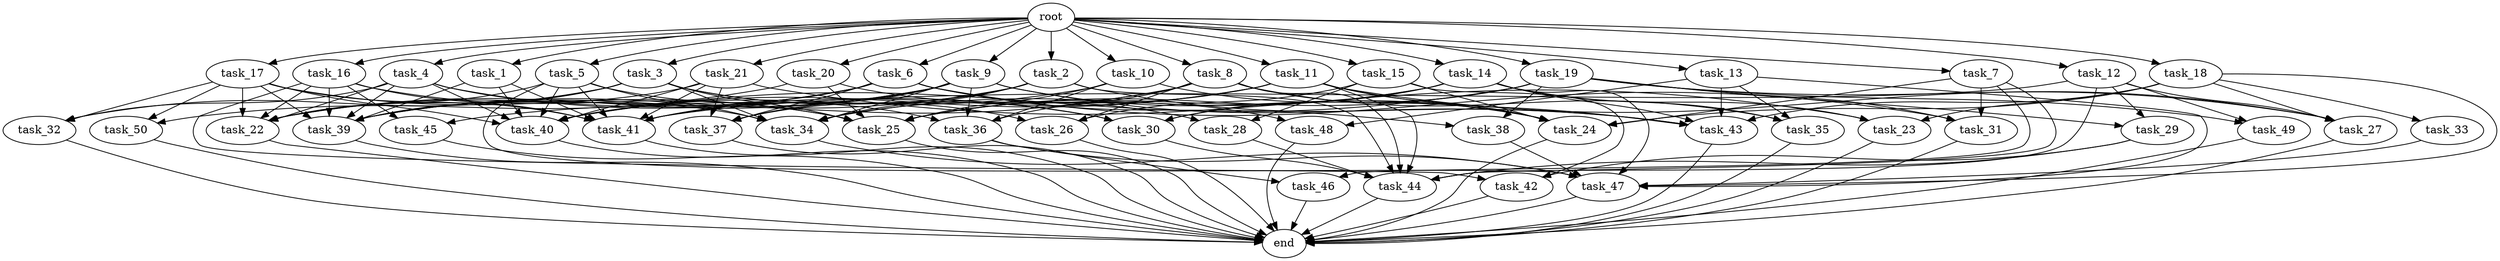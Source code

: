 digraph G {
  root [size="0.000000e+00"];
  task_1 [size="5.291881e+10"];
  task_2 [size="3.014317e+10"];
  task_3 [size="4.196972e+10"];
  task_4 [size="8.043599e+10"];
  task_5 [size="4.299423e+10"];
  task_6 [size="6.650038e+10"];
  task_7 [size="6.770159e+10"];
  task_8 [size="6.304981e+10"];
  task_9 [size="9.180385e+10"];
  task_10 [size="8.725310e+09"];
  task_11 [size="4.712787e+10"];
  task_12 [size="5.533698e+10"];
  task_13 [size="4.837449e+09"];
  task_14 [size="1.584299e+10"];
  task_15 [size="9.085141e+10"];
  task_16 [size="3.151196e+09"];
  task_17 [size="2.403714e+10"];
  task_18 [size="4.155626e+10"];
  task_19 [size="7.248944e+10"];
  task_20 [size="7.232300e+10"];
  task_21 [size="4.132542e+10"];
  task_22 [size="9.395486e+10"];
  task_23 [size="7.831441e+10"];
  task_24 [size="4.549739e+10"];
  task_25 [size="8.533263e+10"];
  task_26 [size="3.421339e+10"];
  task_27 [size="9.541372e+10"];
  task_28 [size="3.775374e+10"];
  task_29 [size="3.571448e+10"];
  task_30 [size="2.988653e+10"];
  task_31 [size="6.175183e+10"];
  task_32 [size="5.826675e+09"];
  task_33 [size="2.502691e+10"];
  task_34 [size="9.627422e+10"];
  task_35 [size="1.109157e+10"];
  task_36 [size="3.308906e+10"];
  task_37 [size="8.608812e+10"];
  task_38 [size="2.501933e+10"];
  task_39 [size="3.582924e+10"];
  task_40 [size="7.391048e+10"];
  task_41 [size="1.111282e+10"];
  task_42 [size="9.017525e+10"];
  task_43 [size="1.397961e+10"];
  task_44 [size="6.242995e+10"];
  task_45 [size="5.742409e+10"];
  task_46 [size="3.715267e+10"];
  task_47 [size="2.351158e+10"];
  task_48 [size="4.941134e+09"];
  task_49 [size="6.183070e+10"];
  task_50 [size="7.511325e+10"];
  end [size="0.000000e+00"];

  root -> task_1 [size="1.000000e-12"];
  root -> task_2 [size="1.000000e-12"];
  root -> task_3 [size="1.000000e-12"];
  root -> task_4 [size="1.000000e-12"];
  root -> task_5 [size="1.000000e-12"];
  root -> task_6 [size="1.000000e-12"];
  root -> task_7 [size="1.000000e-12"];
  root -> task_8 [size="1.000000e-12"];
  root -> task_9 [size="1.000000e-12"];
  root -> task_10 [size="1.000000e-12"];
  root -> task_11 [size="1.000000e-12"];
  root -> task_12 [size="1.000000e-12"];
  root -> task_13 [size="1.000000e-12"];
  root -> task_14 [size="1.000000e-12"];
  root -> task_15 [size="1.000000e-12"];
  root -> task_16 [size="1.000000e-12"];
  root -> task_17 [size="1.000000e-12"];
  root -> task_18 [size="1.000000e-12"];
  root -> task_19 [size="1.000000e-12"];
  root -> task_20 [size="1.000000e-12"];
  root -> task_21 [size="1.000000e-12"];
  task_1 -> task_39 [size="3.981026e+07"];
  task_1 -> task_40 [size="8.212276e+07"];
  task_1 -> task_41 [size="1.234757e+07"];
  task_2 -> task_34 [size="1.375346e+08"];
  task_2 -> task_37 [size="2.152203e+08"];
  task_2 -> task_39 [size="3.981026e+07"];
  task_2 -> task_41 [size="1.234757e+07"];
  task_2 -> task_43 [size="2.329935e+07"];
  task_2 -> task_44 [size="7.803743e+07"];
  task_3 -> task_22 [size="1.342212e+08"];
  task_3 -> task_25 [size="1.066658e+08"];
  task_3 -> task_26 [size="1.140446e+08"];
  task_3 -> task_30 [size="7.471633e+07"];
  task_3 -> task_32 [size="1.942225e+07"];
  task_3 -> task_34 [size="1.375346e+08"];
  task_3 -> task_39 [size="3.981026e+07"];
  task_4 -> task_22 [size="1.342212e+08"];
  task_4 -> task_30 [size="7.471633e+07"];
  task_4 -> task_32 [size="1.942225e+07"];
  task_4 -> task_34 [size="1.375346e+08"];
  task_4 -> task_39 [size="3.981026e+07"];
  task_4 -> task_40 [size="8.212276e+07"];
  task_5 -> task_22 [size="1.342212e+08"];
  task_5 -> task_34 [size="1.375346e+08"];
  task_5 -> task_36 [size="8.272264e+07"];
  task_5 -> task_40 [size="8.212276e+07"];
  task_5 -> task_41 [size="1.234757e+07"];
  task_5 -> task_47 [size="2.938948e+07"];
  task_6 -> task_22 [size="1.342212e+08"];
  task_6 -> task_31 [size="2.058394e+08"];
  task_6 -> task_37 [size="2.152203e+08"];
  task_6 -> task_38 [size="1.250966e+08"];
  task_6 -> task_39 [size="3.981026e+07"];
  task_6 -> task_40 [size="8.212276e+07"];
  task_6 -> task_48 [size="2.470567e+07"];
  task_7 -> task_24 [size="6.499627e+07"];
  task_7 -> task_31 [size="2.058394e+08"];
  task_7 -> task_44 [size="7.803743e+07"];
  task_7 -> task_46 [size="1.857633e+08"];
  task_8 -> task_24 [size="6.499627e+07"];
  task_8 -> task_26 [size="1.140446e+08"];
  task_8 -> task_34 [size="1.375346e+08"];
  task_8 -> task_35 [size="3.697189e+07"];
  task_8 -> task_36 [size="8.272264e+07"];
  task_8 -> task_44 [size="7.803743e+07"];
  task_8 -> task_45 [size="2.871204e+08"];
  task_9 -> task_22 [size="1.342212e+08"];
  task_9 -> task_24 [size="6.499627e+07"];
  task_9 -> task_34 [size="1.375346e+08"];
  task_9 -> task_36 [size="8.272264e+07"];
  task_9 -> task_37 [size="2.152203e+08"];
  task_9 -> task_39 [size="3.981026e+07"];
  task_9 -> task_41 [size="1.234757e+07"];
  task_9 -> task_43 [size="2.329935e+07"];
  task_10 -> task_24 [size="6.499627e+07"];
  task_10 -> task_25 [size="1.066658e+08"];
  task_10 -> task_36 [size="8.272264e+07"];
  task_10 -> task_40 [size="8.212276e+07"];
  task_11 -> task_24 [size="6.499627e+07"];
  task_11 -> task_25 [size="1.066658e+08"];
  task_11 -> task_27 [size="2.385343e+08"];
  task_11 -> task_40 [size="8.212276e+07"];
  task_11 -> task_41 [size="1.234757e+07"];
  task_11 -> task_43 [size="2.329935e+07"];
  task_11 -> task_44 [size="7.803743e+07"];
  task_12 -> task_27 [size="2.385343e+08"];
  task_12 -> task_29 [size="1.785724e+08"];
  task_12 -> task_41 [size="1.234757e+07"];
  task_12 -> task_44 [size="7.803743e+07"];
  task_12 -> task_49 [size="3.091535e+08"];
  task_13 -> task_35 [size="3.697189e+07"];
  task_13 -> task_43 [size="2.329935e+07"];
  task_13 -> task_47 [size="2.938948e+07"];
  task_13 -> task_48 [size="2.470567e+07"];
  task_14 -> task_23 [size="2.610480e+08"];
  task_14 -> task_25 [size="1.066658e+08"];
  task_14 -> task_30 [size="7.471633e+07"];
  task_14 -> task_34 [size="1.375346e+08"];
  task_14 -> task_35 [size="3.697189e+07"];
  task_14 -> task_43 [size="2.329935e+07"];
  task_14 -> task_47 [size="2.938948e+07"];
  task_15 -> task_24 [size="6.499627e+07"];
  task_15 -> task_26 [size="1.140446e+08"];
  task_15 -> task_28 [size="1.887687e+08"];
  task_15 -> task_42 [size="3.005842e+08"];
  task_16 -> task_22 [size="1.342212e+08"];
  task_16 -> task_25 [size="1.066658e+08"];
  task_16 -> task_39 [size="3.981026e+07"];
  task_16 -> task_41 [size="1.234757e+07"];
  task_16 -> task_42 [size="3.005842e+08"];
  task_16 -> task_45 [size="2.871204e+08"];
  task_17 -> task_22 [size="1.342212e+08"];
  task_17 -> task_25 [size="1.066658e+08"];
  task_17 -> task_32 [size="1.942225e+07"];
  task_17 -> task_39 [size="3.981026e+07"];
  task_17 -> task_40 [size="8.212276e+07"];
  task_17 -> task_41 [size="1.234757e+07"];
  task_17 -> task_50 [size="3.755663e+08"];
  task_18 -> task_23 [size="2.610480e+08"];
  task_18 -> task_24 [size="6.499627e+07"];
  task_18 -> task_27 [size="2.385343e+08"];
  task_18 -> task_33 [size="2.502691e+08"];
  task_18 -> task_43 [size="2.329935e+07"];
  task_18 -> task_47 [size="2.938948e+07"];
  task_19 -> task_25 [size="1.066658e+08"];
  task_19 -> task_27 [size="2.385343e+08"];
  task_19 -> task_29 [size="1.785724e+08"];
  task_19 -> task_30 [size="7.471633e+07"];
  task_19 -> task_31 [size="2.058394e+08"];
  task_19 -> task_38 [size="1.250966e+08"];
  task_19 -> task_40 [size="8.212276e+07"];
  task_19 -> task_49 [size="3.091535e+08"];
  task_20 -> task_25 [size="1.066658e+08"];
  task_20 -> task_28 [size="1.887687e+08"];
  task_20 -> task_50 [size="3.755663e+08"];
  task_21 -> task_23 [size="2.610480e+08"];
  task_21 -> task_37 [size="2.152203e+08"];
  task_21 -> task_39 [size="3.981026e+07"];
  task_21 -> task_40 [size="8.212276e+07"];
  task_21 -> task_41 [size="1.234757e+07"];
  task_22 -> end [size="1.000000e-12"];
  task_23 -> end [size="1.000000e-12"];
  task_24 -> end [size="1.000000e-12"];
  task_25 -> end [size="1.000000e-12"];
  task_26 -> end [size="1.000000e-12"];
  task_27 -> end [size="1.000000e-12"];
  task_28 -> task_44 [size="7.803743e+07"];
  task_29 -> task_42 [size="3.005842e+08"];
  task_29 -> task_44 [size="7.803743e+07"];
  task_30 -> task_44 [size="7.803743e+07"];
  task_31 -> end [size="1.000000e-12"];
  task_32 -> end [size="1.000000e-12"];
  task_33 -> task_47 [size="2.938948e+07"];
  task_34 -> task_47 [size="2.938948e+07"];
  task_35 -> end [size="1.000000e-12"];
  task_36 -> task_46 [size="1.857633e+08"];
  task_36 -> task_47 [size="2.938948e+07"];
  task_37 -> end [size="1.000000e-12"];
  task_38 -> task_47 [size="2.938948e+07"];
  task_39 -> end [size="1.000000e-12"];
  task_40 -> end [size="1.000000e-12"];
  task_41 -> end [size="1.000000e-12"];
  task_42 -> end [size="1.000000e-12"];
  task_43 -> end [size="1.000000e-12"];
  task_44 -> end [size="1.000000e-12"];
  task_45 -> end [size="1.000000e-12"];
  task_46 -> end [size="1.000000e-12"];
  task_47 -> end [size="1.000000e-12"];
  task_48 -> end [size="1.000000e-12"];
  task_49 -> end [size="1.000000e-12"];
  task_50 -> end [size="1.000000e-12"];
}
